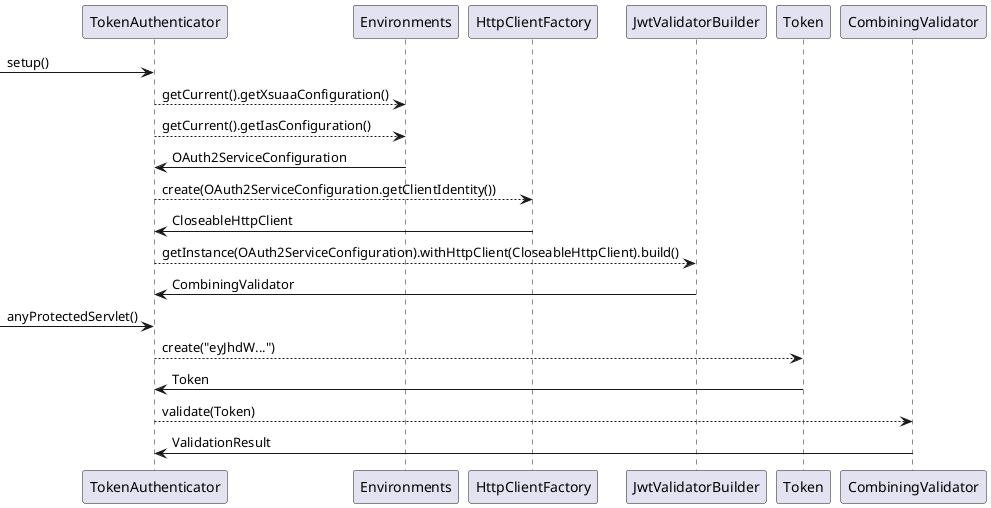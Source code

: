 @startuml
-> TokenAuthenticator: setup()
 TokenAuthenticator --> Environments: getCurrent().getXsuaaConfiguration()
 TokenAuthenticator --> Environments: getCurrent().getIasConfiguration()

Environments -> TokenAuthenticator: OAuth2ServiceConfiguration

TokenAuthenticator --> HttpClientFactory: create(OAuth2ServiceConfiguration.getClientIdentity())
HttpClientFactory -> TokenAuthenticator: CloseableHttpClient

TokenAuthenticator --> JwtValidatorBuilder: getInstance(OAuth2ServiceConfiguration).withHttpClient(CloseableHttpClient).build()
JwtValidatorBuilder -> TokenAuthenticator: CombiningValidator

-> TokenAuthenticator: anyProtectedServlet()


TokenAuthenticator --> Token: create("eyJhdW...")
Token -> TokenAuthenticator: Token

TokenAuthenticator --> CombiningValidator: validate(Token)
CombiningValidator -> TokenAuthenticator: ValidationResult
@enduml


